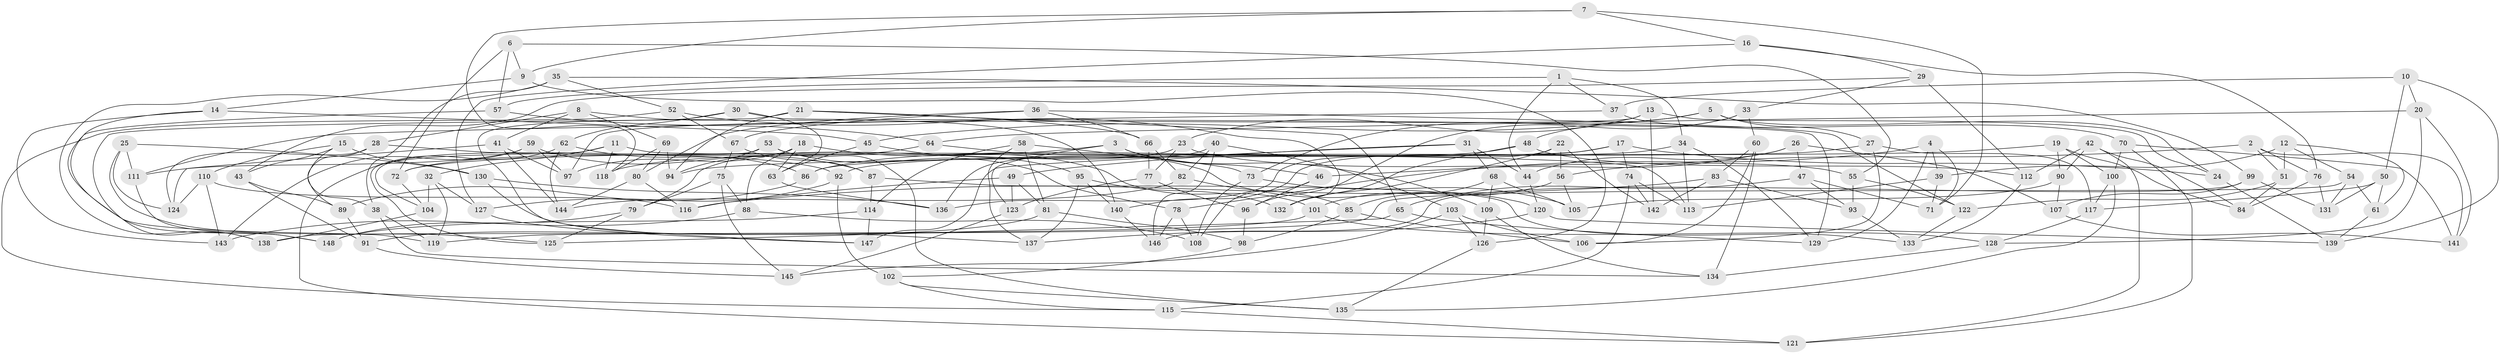 // coarse degree distribution, {4: 0.5254237288135594, 3: 0.15254237288135594, 6: 0.03389830508474576, 5: 0.1016949152542373, 7: 0.01694915254237288, 14: 0.03389830508474576, 9: 0.01694915254237288, 8: 0.03389830508474576, 10: 0.05084745762711865, 17: 0.01694915254237288, 20: 0.01694915254237288}
// Generated by graph-tools (version 1.1) at 2025/02/03/04/25 22:02:35]
// undirected, 148 vertices, 296 edges
graph export_dot {
graph [start="1"]
  node [color=gray90,style=filled];
  1;
  2;
  3;
  4;
  5;
  6;
  7;
  8;
  9;
  10;
  11;
  12;
  13;
  14;
  15;
  16;
  17;
  18;
  19;
  20;
  21;
  22;
  23;
  24;
  25;
  26;
  27;
  28;
  29;
  30;
  31;
  32;
  33;
  34;
  35;
  36;
  37;
  38;
  39;
  40;
  41;
  42;
  43;
  44;
  45;
  46;
  47;
  48;
  49;
  50;
  51;
  52;
  53;
  54;
  55;
  56;
  57;
  58;
  59;
  60;
  61;
  62;
  63;
  64;
  65;
  66;
  67;
  68;
  69;
  70;
  71;
  72;
  73;
  74;
  75;
  76;
  77;
  78;
  79;
  80;
  81;
  82;
  83;
  84;
  85;
  86;
  87;
  88;
  89;
  90;
  91;
  92;
  93;
  94;
  95;
  96;
  97;
  98;
  99;
  100;
  101;
  102;
  103;
  104;
  105;
  106;
  107;
  108;
  109;
  110;
  111;
  112;
  113;
  114;
  115;
  116;
  117;
  118;
  119;
  120;
  121;
  122;
  123;
  124;
  125;
  126;
  127;
  128;
  129;
  130;
  131;
  132;
  133;
  134;
  135;
  136;
  137;
  138;
  139;
  140;
  141;
  142;
  143;
  144;
  145;
  146;
  147;
  148;
  1 -- 44;
  1 -- 34;
  1 -- 37;
  1 -- 57;
  2 -- 76;
  2 -- 141;
  2 -- 51;
  2 -- 56;
  3 -- 109;
  3 -- 118;
  3 -- 123;
  3 -- 46;
  4 -- 71;
  4 -- 78;
  4 -- 39;
  4 -- 129;
  5 -- 45;
  5 -- 24;
  5 -- 27;
  5 -- 73;
  6 -- 55;
  6 -- 57;
  6 -- 72;
  6 -- 9;
  7 -- 118;
  7 -- 9;
  7 -- 71;
  7 -- 16;
  8 -- 140;
  8 -- 69;
  8 -- 41;
  8 -- 28;
  9 -- 14;
  9 -- 126;
  10 -- 50;
  10 -- 139;
  10 -- 20;
  10 -- 37;
  11 -- 125;
  11 -- 118;
  11 -- 113;
  11 -- 32;
  12 -- 61;
  12 -- 54;
  12 -- 51;
  12 -- 39;
  13 -- 23;
  13 -- 24;
  13 -- 97;
  13 -- 142;
  14 -- 45;
  14 -- 143;
  14 -- 119;
  15 -- 43;
  15 -- 130;
  15 -- 38;
  15 -- 110;
  16 -- 76;
  16 -- 29;
  16 -- 127;
  17 -- 140;
  17 -- 86;
  17 -- 24;
  17 -- 74;
  18 -- 97;
  18 -- 88;
  18 -- 63;
  18 -- 101;
  19 -- 100;
  19 -- 90;
  19 -- 84;
  19 -- 94;
  20 -- 128;
  20 -- 64;
  20 -- 141;
  21 -- 65;
  21 -- 66;
  21 -- 94;
  21 -- 138;
  22 -- 142;
  22 -- 56;
  22 -- 136;
  22 -- 132;
  23 -- 77;
  23 -- 55;
  23 -- 79;
  24 -- 139;
  25 -- 130;
  25 -- 124;
  25 -- 111;
  25 -- 125;
  26 -- 47;
  26 -- 107;
  26 -- 46;
  26 -- 44;
  27 -- 106;
  27 -- 117;
  27 -- 92;
  28 -- 124;
  28 -- 92;
  28 -- 89;
  29 -- 33;
  29 -- 112;
  29 -- 43;
  30 -- 129;
  30 -- 63;
  30 -- 147;
  30 -- 62;
  31 -- 147;
  31 -- 44;
  31 -- 68;
  31 -- 49;
  32 -- 104;
  32 -- 119;
  32 -- 127;
  33 -- 96;
  33 -- 48;
  33 -- 60;
  34 -- 113;
  34 -- 129;
  34 -- 72;
  35 -- 138;
  35 -- 52;
  35 -- 38;
  35 -- 99;
  36 -- 67;
  36 -- 122;
  36 -- 66;
  36 -- 80;
  37 -- 111;
  37 -- 70;
  38 -- 134;
  38 -- 119;
  39 -- 71;
  39 -- 113;
  40 -- 103;
  40 -- 82;
  40 -- 136;
  40 -- 146;
  41 -- 144;
  41 -- 124;
  41 -- 97;
  42 -- 121;
  42 -- 84;
  42 -- 112;
  42 -- 90;
  43 -- 89;
  43 -- 91;
  44 -- 120;
  45 -- 95;
  45 -- 63;
  46 -- 108;
  46 -- 96;
  47 -- 71;
  47 -- 65;
  47 -- 93;
  48 -- 132;
  48 -- 86;
  48 -- 112;
  49 -- 123;
  49 -- 116;
  49 -- 81;
  50 -- 117;
  50 -- 131;
  50 -- 61;
  51 -- 84;
  51 -- 122;
  52 -- 67;
  52 -- 115;
  52 -- 132;
  53 -- 104;
  53 -- 135;
  53 -- 94;
  53 -- 78;
  54 -- 61;
  54 -- 131;
  54 -- 138;
  55 -- 93;
  55 -- 122;
  56 -- 101;
  56 -- 105;
  57 -- 148;
  57 -- 64;
  58 -- 137;
  58 -- 81;
  58 -- 114;
  58 -- 73;
  59 -- 97;
  59 -- 87;
  59 -- 111;
  59 -- 143;
  60 -- 134;
  60 -- 83;
  60 -- 106;
  61 -- 139;
  62 -- 121;
  62 -- 144;
  62 -- 86;
  63 -- 136;
  64 -- 72;
  64 -- 120;
  65 -- 129;
  65 -- 125;
  66 -- 82;
  66 -- 77;
  67 -- 87;
  67 -- 75;
  68 -- 85;
  68 -- 109;
  68 -- 105;
  69 -- 80;
  69 -- 94;
  69 -- 118;
  70 -- 141;
  70 -- 121;
  70 -- 100;
  72 -- 104;
  73 -- 108;
  73 -- 105;
  74 -- 113;
  74 -- 115;
  74 -- 142;
  75 -- 145;
  75 -- 79;
  75 -- 88;
  76 -- 131;
  76 -- 84;
  77 -- 123;
  77 -- 96;
  78 -- 146;
  78 -- 108;
  79 -- 148;
  79 -- 125;
  80 -- 144;
  80 -- 116;
  81 -- 91;
  81 -- 98;
  82 -- 144;
  82 -- 85;
  83 -- 116;
  83 -- 142;
  83 -- 93;
  85 -- 106;
  85 -- 98;
  86 -- 89;
  87 -- 114;
  87 -- 133;
  88 -- 143;
  88 -- 108;
  89 -- 91;
  90 -- 105;
  90 -- 107;
  91 -- 145;
  92 -- 102;
  92 -- 127;
  93 -- 133;
  95 -- 132;
  95 -- 140;
  95 -- 137;
  96 -- 98;
  98 -- 102;
  99 -- 107;
  99 -- 146;
  99 -- 131;
  100 -- 135;
  100 -- 117;
  101 -- 128;
  101 -- 119;
  102 -- 135;
  102 -- 115;
  103 -- 106;
  103 -- 145;
  103 -- 126;
  104 -- 138;
  107 -- 141;
  109 -- 134;
  109 -- 126;
  110 -- 143;
  110 -- 116;
  110 -- 124;
  111 -- 148;
  112 -- 133;
  114 -- 147;
  114 -- 148;
  115 -- 121;
  117 -- 128;
  120 -- 139;
  120 -- 137;
  122 -- 133;
  123 -- 145;
  126 -- 135;
  127 -- 147;
  128 -- 134;
  130 -- 137;
  130 -- 136;
  140 -- 146;
}
